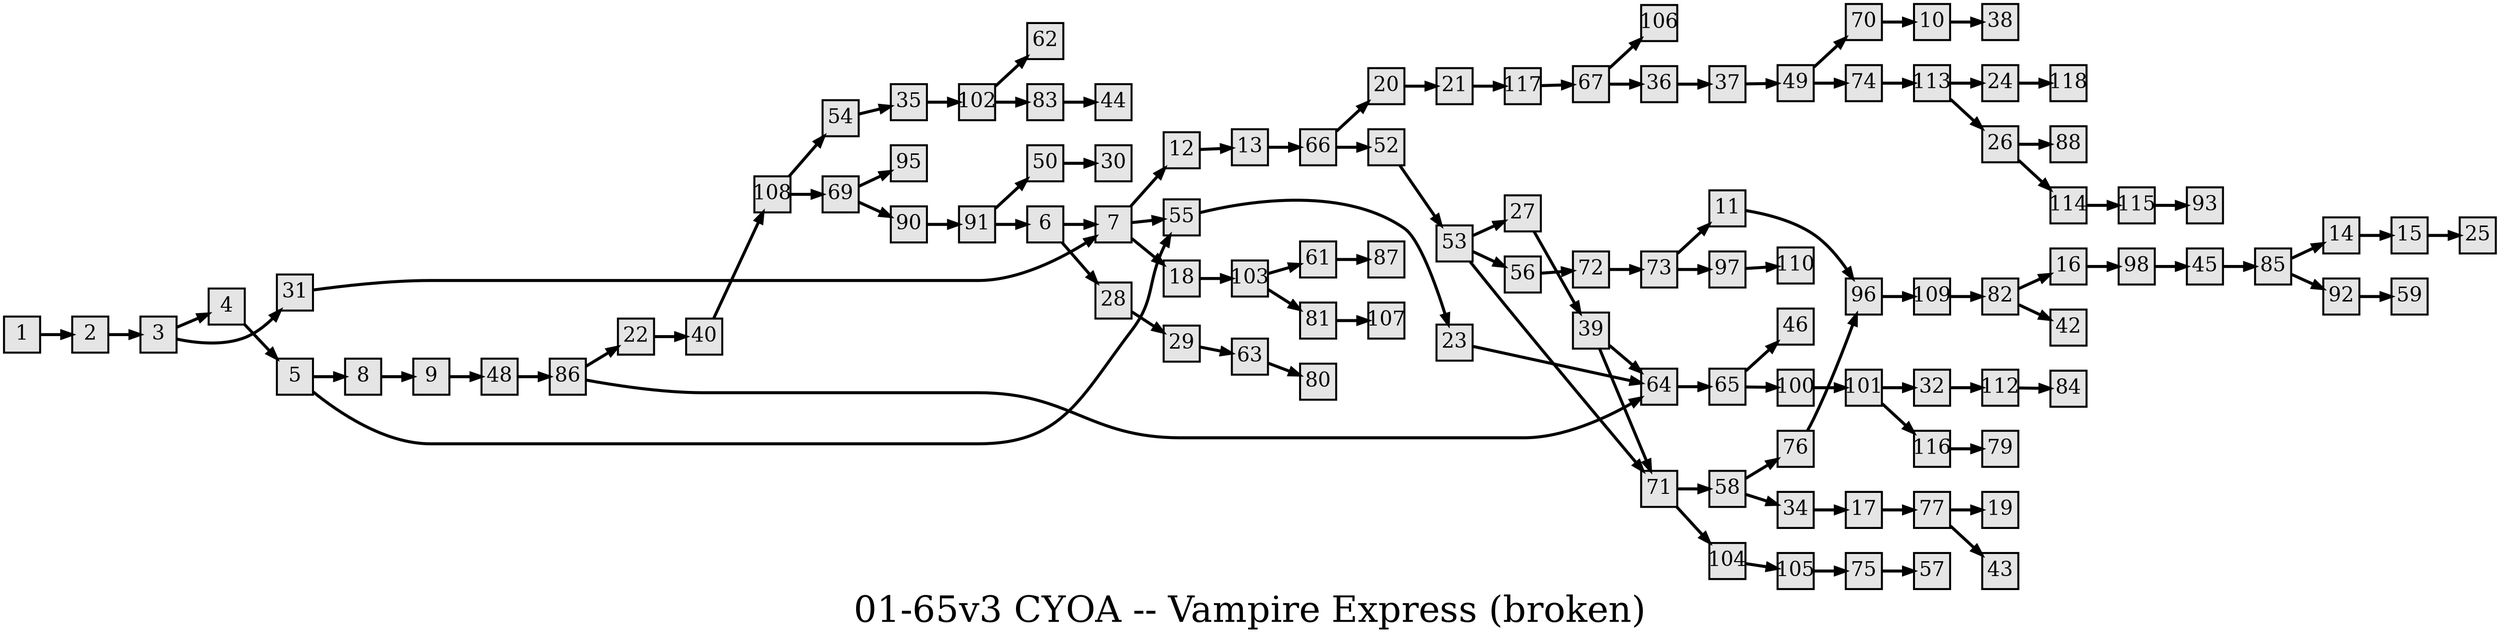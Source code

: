 digraph g{
  graph [ label="01-65v3 CYOA -- Vampire Express (broken)" rankdir=LR, ordering=out, fontsize=36, nodesep="0.35", ranksep="0.45"];
  node  [shape=rect, penwidth=2, fontsize=20, style=filled, fillcolor=grey90, margin="0,0", labelfloat=true, regular=true, fixedsize=true];
  edge  [labelfloat=true, penwidth=3, fontsize=12];
  // ---;
  // group  : Katz;
  // id     : 01-65;
  // gbid   : 541;
  // series : CYOA;
  // title  : Vampire Express;
  // author : Tony Koltz;
  // credit:;
  // - name :;
  // role : encoder;
  // date : 2017-09-22;
  // - name : Jeremy Douglass;
  // role : editor;
  // date : 2017-10-19;
  // render:;
  // - name   : small;
  // styles : gvStyles-small.txt;
  // engine : dot;
  // comment: >;
  
  // ---;
  
  // From | To | Label;
  
  1 -> 2;
  2 -> 3;
  3 -> 4;
  3 -> 31;
  4 -> 5;
  5 -> 8;
  5 -> 55;
  6 -> 7;
  6 -> 28;
  7 -> 12;
  7 -> 55;
  7 -> 18;
  8 -> 9;
  9 -> 48;
  10 -> 38;
  11 -> 96;
  12 -> 13;
  13 -> 66;
  14 -> 15;
  15 -> 25;
  16 -> 98;
  17 -> 77;
  18 -> 103;
  20 -> 21;
  21 -> 117;
  22 -> 40;
  23 -> 64;
  24 -> 118;
  26 -> 88;
  26 -> 114;
  27 -> 39;
  28 -> 29;
  29 -> 63;
  31 -> 7;
  32 -> 112;
  34 -> 17;	// (errata - printed as 16 but 17 is correct)
  35 -> 102;
  36 -> 37;
  37 -> 49;
  39 -> 64;
  39 -> 71;
  40 -> 108;
  45 -> 85;
  48 -> 86;
  49 -> 70;
  49 -> 74;
  50 -> 30;
  52 -> 53;
  53 -> 27;
  53 -> 56;
  53 -> 71;
  54 -> 35;
  55 -> 23;
  56 -> 72;
  58 -> 76;
  58 -> 34;
  61 -> 87;
  63 -> 80;
  64 -> 65;
  65 -> 46;
  65 -> 100;
  66 -> 20;
  66 -> 52;
  67 -> 106;
  67 -> 36;
  69 -> 90;
  69 -> 95;
  70 -> 10;
  71 -> 58;
  71 -> 104;
  72 -> 73;
  73 -> 11;
  73 -> 97;
  74 -> 113;
  75 -> 57;
  76 -> 96;
  77 -> 19;
  77 -> 43;
  81 -> 107;
  82 -> 16;	// (errata - printed as 17 but 16 is correct)
  82 -> 42;
  83 -> 44;
  85 -> 14;
  85 -> 92;
  86 -> 22;
  86 -> 64;
  90 -> 91;
  91 -> 50;	// (errata, options switched on page)
  91 -> 6;	// (errata, options switched on page)
  92 -> 59;
  96 -> 109;
  97 -> 110;
  98 -> 45;
  100 -> 101;
  101 -> 32;
  101 -> 116;
  102 -> 62;
  102 -> 83;
  103 -> 61;
  103 -> 81;
  104 -> 105;
  105 -> 75;
  108 -> 54;
  108 -> 69;
  109 -> 82;
  112 -> 84;
  113 -> 24;
  113 -> 26;
  114 -> 115;
  115 -> 93;
  116 -> 79;
  117 -> 67;
}

